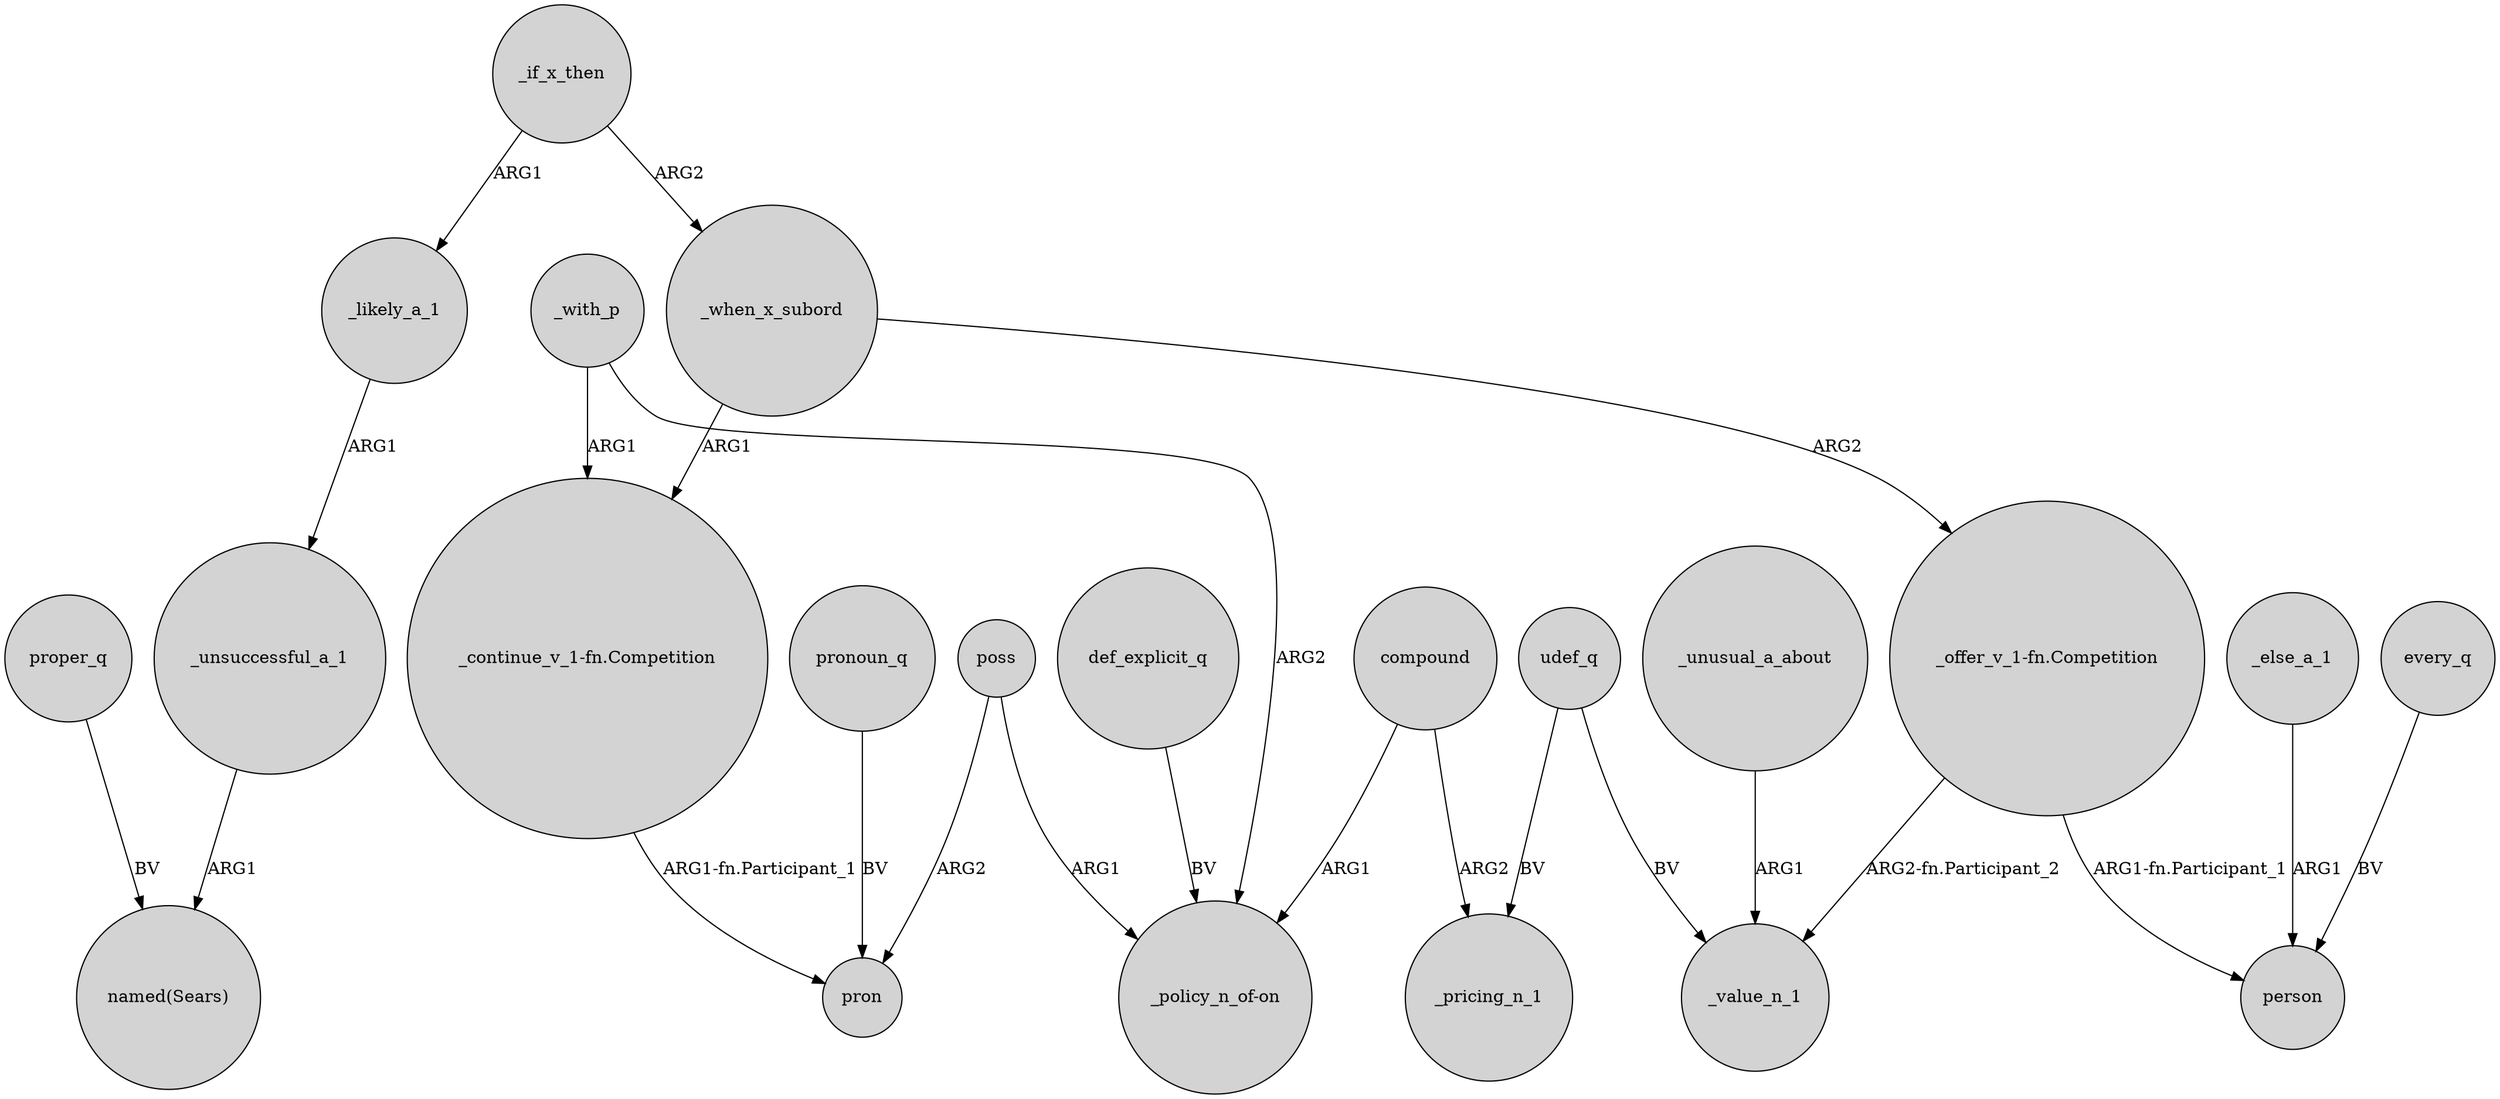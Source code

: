 digraph {
	node [shape=circle style=filled]
	_likely_a_1 -> _unsuccessful_a_1 [label=ARG1]
	compound -> _pricing_n_1 [label=ARG2]
	_with_p -> "_continue_v_1-fn.Competition" [label=ARG1]
	every_q -> person [label=BV]
	_unsuccessful_a_1 -> "named(Sears)" [label=ARG1]
	"_offer_v_1-fn.Competition" -> person [label="ARG1-fn.Participant_1"]
	_when_x_subord -> "_continue_v_1-fn.Competition" [label=ARG1]
	"_offer_v_1-fn.Competition" -> _value_n_1 [label="ARG2-fn.Participant_2"]
	udef_q -> _value_n_1 [label=BV]
	_with_p -> "_policy_n_of-on" [label=ARG2]
	"_continue_v_1-fn.Competition" -> pron [label="ARG1-fn.Participant_1"]
	pronoun_q -> pron [label=BV]
	_else_a_1 -> person [label=ARG1]
	proper_q -> "named(Sears)" [label=BV]
	compound -> "_policy_n_of-on" [label=ARG1]
	poss -> pron [label=ARG2]
	udef_q -> _pricing_n_1 [label=BV]
	_unusual_a_about -> _value_n_1 [label=ARG1]
	_when_x_subord -> "_offer_v_1-fn.Competition" [label=ARG2]
	_if_x_then -> _when_x_subord [label=ARG2]
	def_explicit_q -> "_policy_n_of-on" [label=BV]
	_if_x_then -> _likely_a_1 [label=ARG1]
	poss -> "_policy_n_of-on" [label=ARG1]
}
